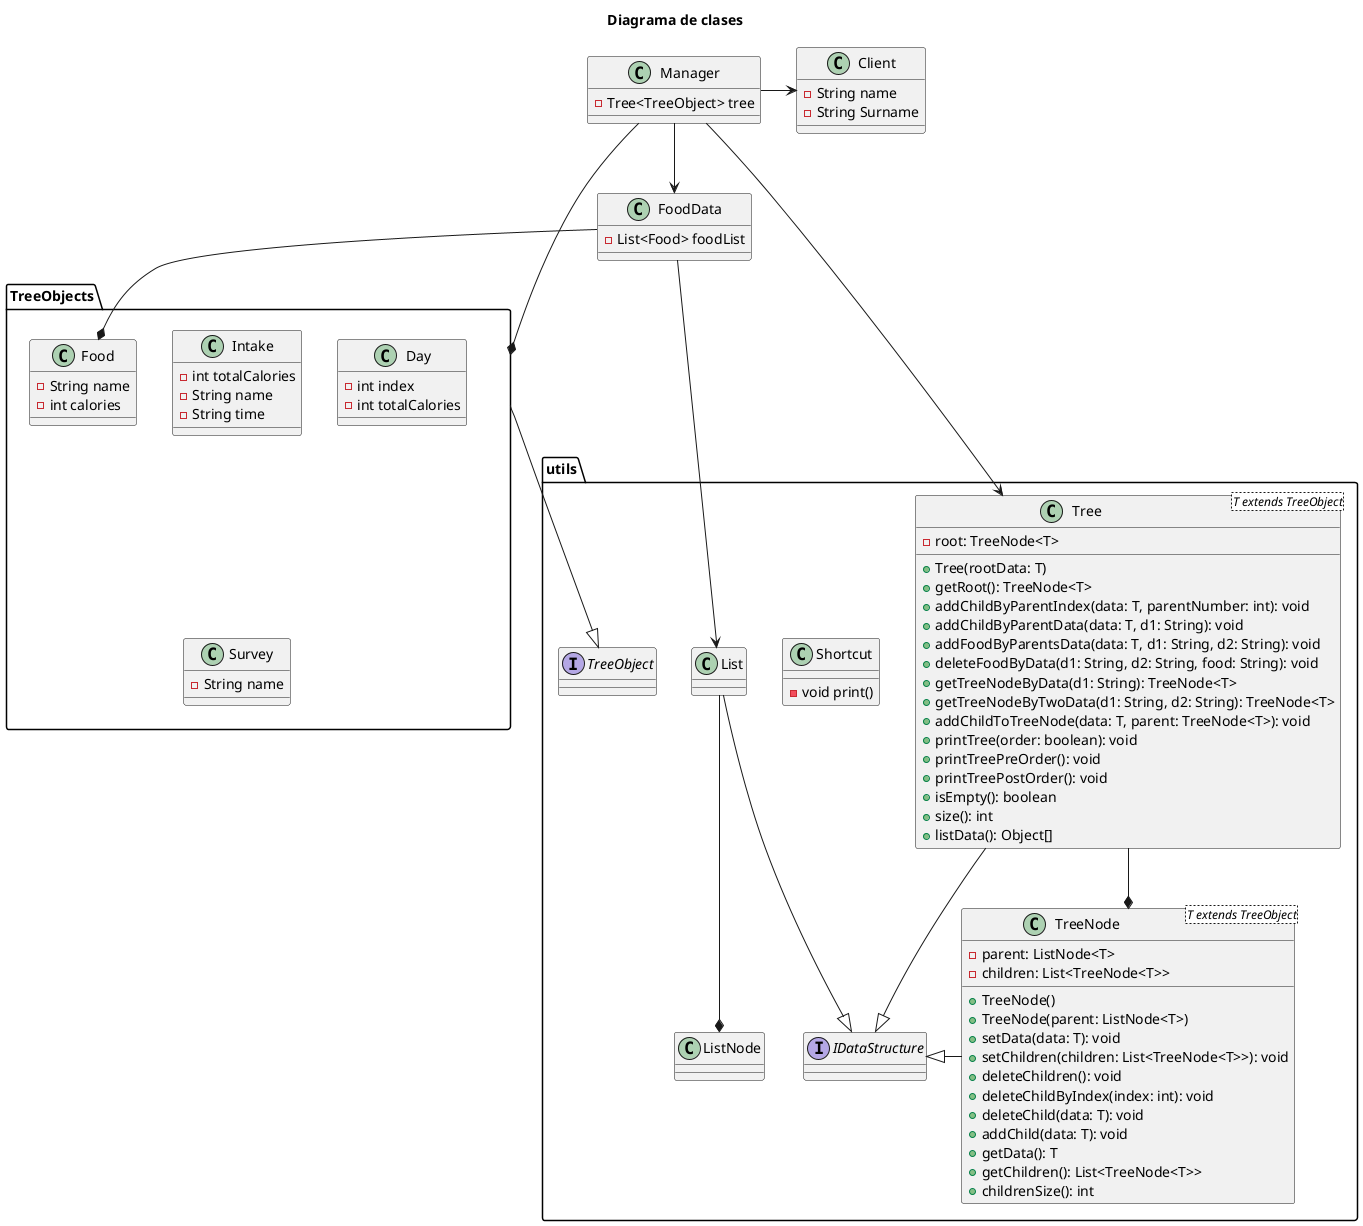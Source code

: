 @startuml

    title Diagrama de clases

    class Client {
       - String name
       - String Surname
    }

    class FoodData {
        - List<Food> foodList
    }

    class Manager {
        - Tree<TreeObject> tree
    }

    package TreeObjects{
        class Intake {
            - int totalCalories
            - String name
            - String time
        }
        class Food {
            - String name
            - int calories
        }
        class Day {
            - int index
            - int totalCalories
        }
        class Survey {
            - String name
        }
    }
    package utils {
        interface IDataStructure
        class List
        class ListNode
        class Shortcut {
           - void print()
        }
        class Tree<T extends TreeObject> {
          - root: TreeNode<T>

          + Tree(rootData: T)
          +getRoot(): TreeNode<T>
          +addChildByParentIndex(data: T, parentNumber: int): void
          +addChildByParentData(data: T, d1: String): void
          +addFoodByParentsData(data: T, d1: String, d2: String): void
          +deleteFoodByData(d1: String, d2: String, food: String): void
          +getTreeNodeByData(d1: String): TreeNode<T>
          +getTreeNodeByTwoData(d1: String, d2: String): TreeNode<T>
          +addChildToTreeNode(data: T, parent: TreeNode<T>): void
          +printTree(order: boolean): void
          +printTreePreOrder(): void
          +printTreePostOrder(): void
          +isEmpty(): boolean
          +size(): int
          +listData(): Object[]
        }
        class TreeNode<T extends TreeObject> {
          - parent: ListNode<T>
          - children: List<TreeNode<T>>

          +TreeNode()
          +TreeNode(parent: ListNode<T>)
          +setData(data: T): void
          +setChildren(children: List<TreeNode<T>>): void
          +deleteChildren(): void
          +deleteChildByIndex(index: int): void
          +deleteChild(data: T): void
          +addChild(data: T): void
          +getData(): T
          +getChildren(): List<TreeNode<T>>
          +childrenSize(): int
        }
        interface TreeObject
    }

    Tree --|> IDataStructure
    List --|> IDataStructure
    TreeNode -|> IDataStructure

    TreeObjects --|> TreeObject

    Manager --> Tree
    Manager --* TreeObjects
    Manager -> Client

    Tree --* TreeNode
    List --* ListNode

    FoodData --* Food
    FoodData -> List
    Manager --> FoodData


@enduml